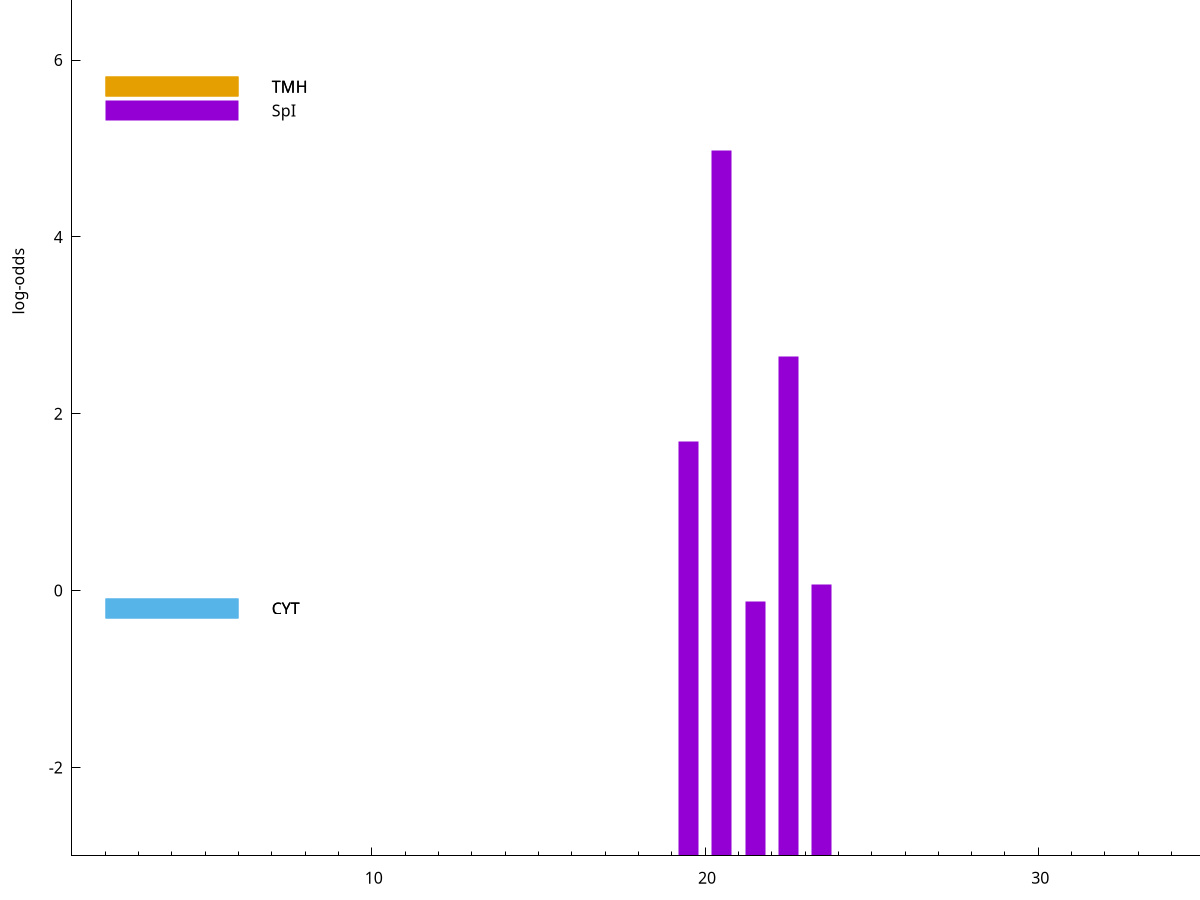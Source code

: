 set title "LipoP predictions for SRR5666568.gff"
set size 2., 1.4
set xrange [1:70] 
set mxtics 10
set yrange [-3:10]
set y2range [0:13]
set ylabel "log-odds"
set term postscript eps color solid "Helvetica" 30
set output "SRR5666568.gff111.eps"
set arrow from 2,5.69659 to 6,5.69659 nohead lt 4 lw 20
set label "TMH" at 7,5.69659
set arrow from 2,5.42976 to 6,5.42976 nohead lt 1 lw 20
set label "SpI" at 7,5.42976
set arrow from 2,-0.200913 to 6,-0.200913 nohead lt 3 lw 20
set label "CYT" at 7,-0.200913
set arrow from 2,-0.200913 to 6,-0.200913 nohead lt 3 lw 20
set label "CYT" at 7,-0.200913
set arrow from 2,5.69659 to 6,5.69659 nohead lt 4 lw 20
set label "TMH" at 7,5.69659
# NOTE: The scores below are the log-odds scores with the threshold
# NOTE: subtracted (a hack to make gnuplot make the histogram all
# NOTE: look nice).
plot "-" axes x1y2 title "" with impulses lt 1 lw 20
20.500000 7.977300
22.500000 5.648720
19.500000 4.683360
23.500000 3.064984
21.500000 2.877159
e
exit
